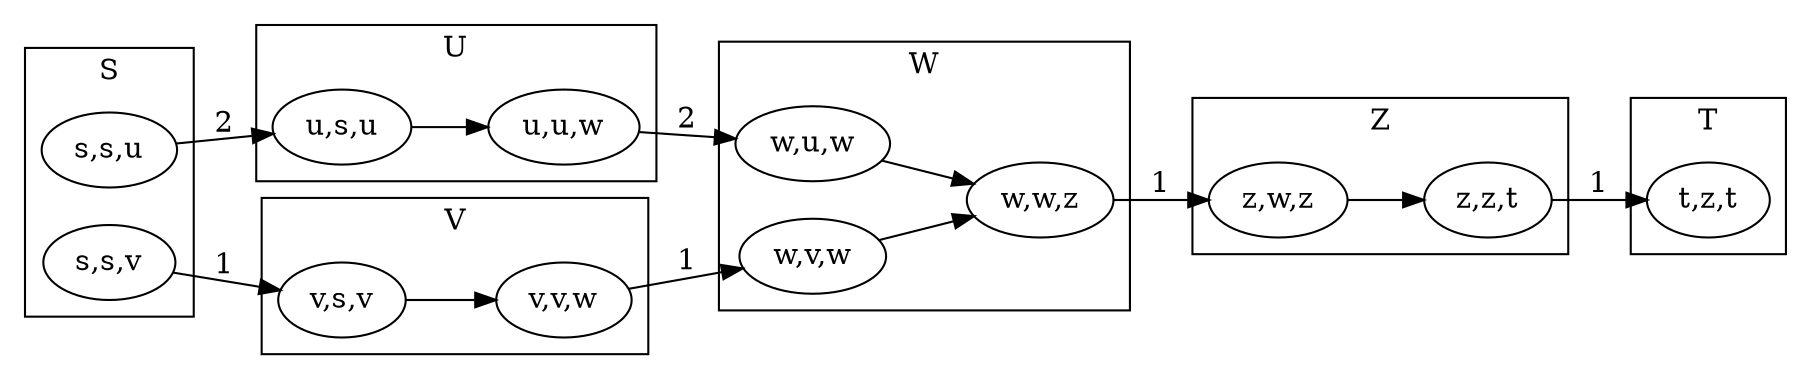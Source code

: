 digraph G {
	rankdir = LR
	subgraph cluster1{
		<s,s,u>;
		<s,s,v>;
		label = "S";
	}
	subgraph cluster2{
		<u,s,u> -> <u,u,w>;
		label = U;
	}
	subgraph cluster3{
		<w,u,w> -> <w,w,z>;
		<w,v,w> -> <w,w,z>;
		label = W;
	}
	subgraph cluster4{
		<z,w,z> -> <z,z,t>;
		label = Z;
	}
	subgraph cluster5{
		<v,s,v> -> <v,v,w>;
		label = V;
	}
	subgraph cluster6{
		<t,z,t>;
		label = T;
	}
	<s,s,u> -> <u,s,u> [label=2];
	<u,u,w> -> <w,u,w> [label=2];
	<w,w,z> -> <z,w,z> [label=1];
	<z,z,t> -> <t,z,t> [label=1];
	<s,s,v> -> <v,s,v> [label=1];
	<v,v,w> -> <w,v,w> [label=1];
}
